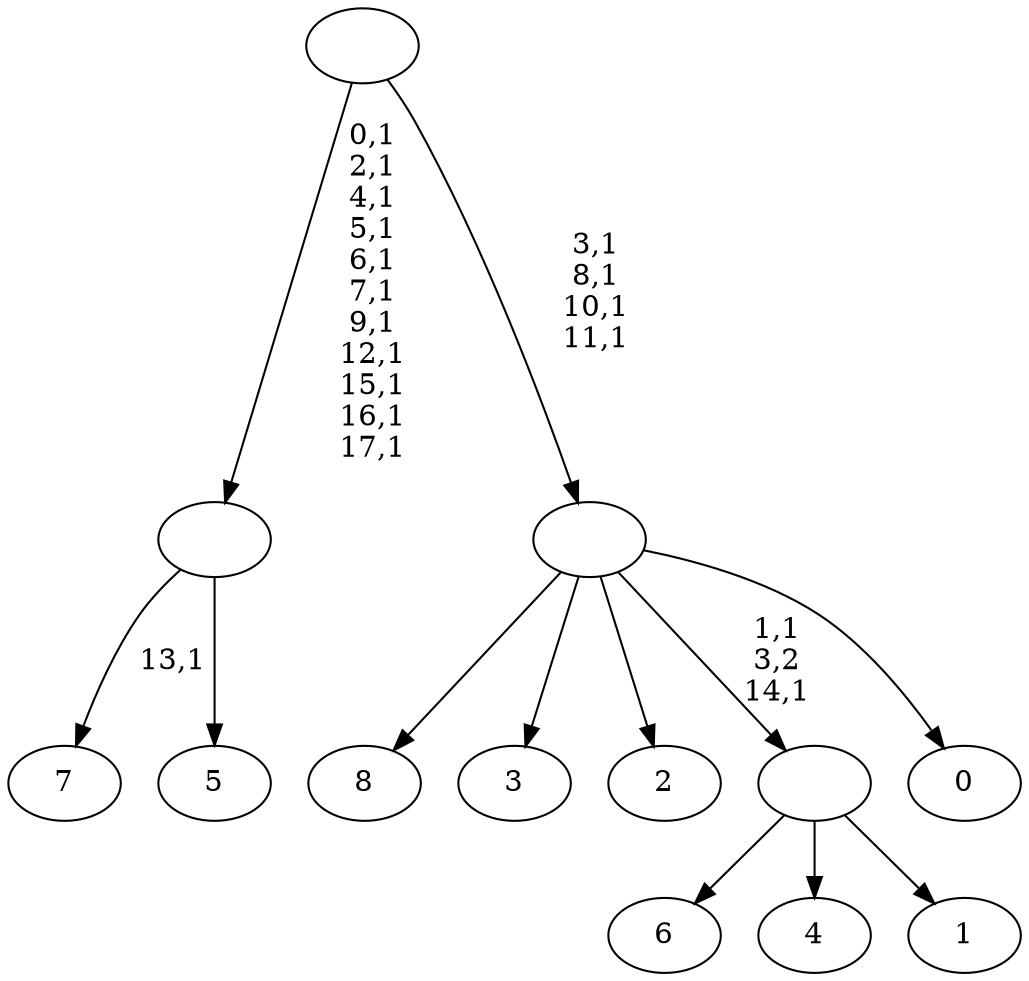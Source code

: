 digraph T {
	27 [label="8"]
	26 [label="7"]
	24 [label="6"]
	23 [label="5"]
	22 [label=""]
	11 [label="4"]
	10 [label="3"]
	9 [label="2"]
	8 [label="1"]
	7 [label=""]
	5 [label="0"]
	4 [label=""]
	0 [label=""]
	22 -> 26 [label="13,1"]
	22 -> 23 [label=""]
	7 -> 24 [label=""]
	7 -> 11 [label=""]
	7 -> 8 [label=""]
	4 -> 7 [label="1,1\n3,2\n14,1"]
	4 -> 27 [label=""]
	4 -> 10 [label=""]
	4 -> 9 [label=""]
	4 -> 5 [label=""]
	0 -> 4 [label="3,1\n8,1\n10,1\n11,1"]
	0 -> 22 [label="0,1\n2,1\n4,1\n5,1\n6,1\n7,1\n9,1\n12,1\n15,1\n16,1\n17,1"]
}
